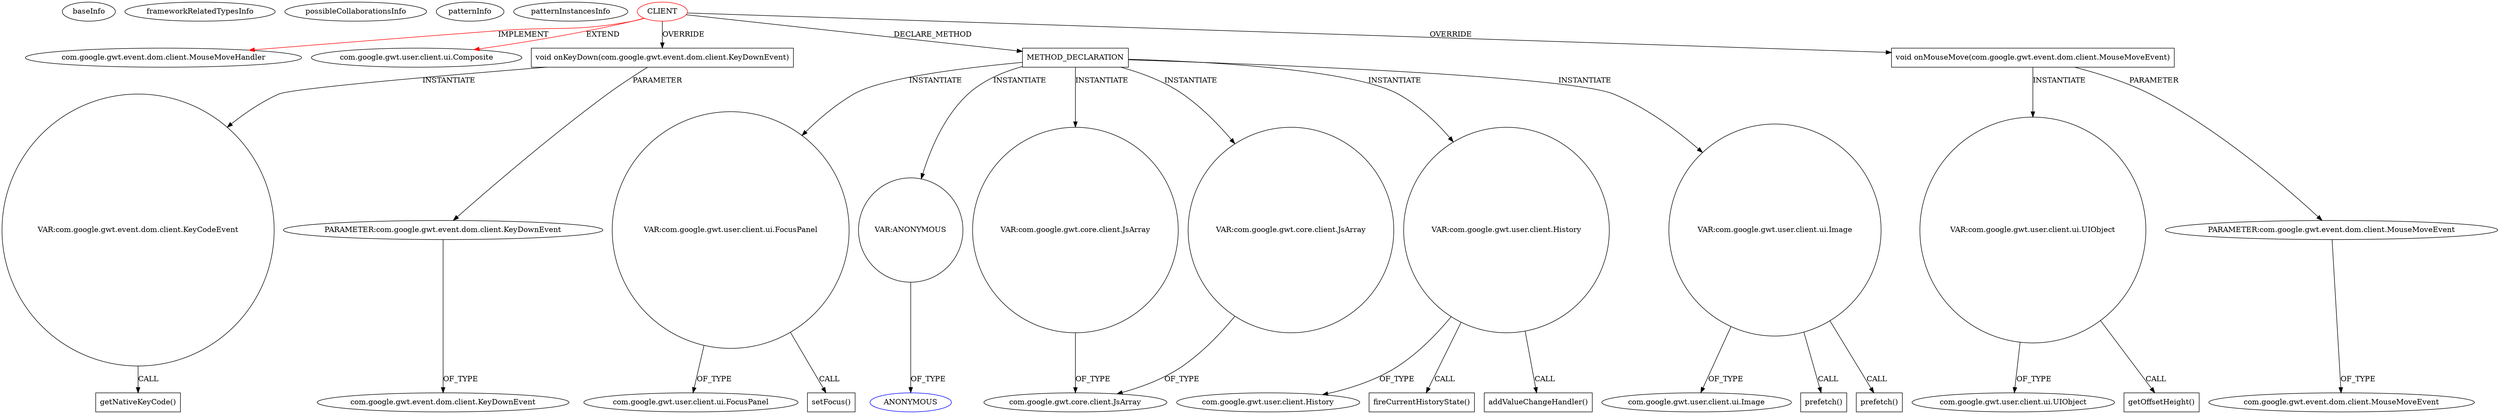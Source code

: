digraph {
baseInfo[graphId=498,category="pattern",isAnonymous=false,possibleRelation=false]
frameworkRelatedTypesInfo[0="com.google.gwt.event.dom.client.MouseMoveHandler",1="com.google.gwt.user.client.ui.Composite"]
possibleCollaborationsInfo[]
patternInfo[frequency=2.0,patternRootClient=0]
patternInstancesInfo[0="vlapan-PhotoBank~/vlapan-PhotoBank/PhotoBank-master/src/com/vlapan/gwt/photobank/client/ui/PhotoBrowserSimple.java~PhotoBrowserSimple~4605",1="vlapan-PhotoBank~/vlapan-PhotoBank/PhotoBank-master/src/com/vlapan/gwt/photobank/client/ui/PhotoBrowser.java~PhotoBrowser~4600"]
2[label="com.google.gwt.event.dom.client.MouseMoveHandler",vertexType="FRAMEWORK_INTERFACE_TYPE",isFrameworkType=false]
0[label="CLIENT",vertexType="ROOT_CLIENT_CLASS_DECLARATION",isFrameworkType=false,color=red]
1[label="com.google.gwt.user.client.ui.Composite",vertexType="FRAMEWORK_CLASS_TYPE",isFrameworkType=false]
15[label="void onKeyDown(com.google.gwt.event.dom.client.KeyDownEvent)",vertexType="OVERRIDING_METHOD_DECLARATION",isFrameworkType=false,shape=box]
36[label="METHOD_DECLARATION",vertexType="CLIENT_METHOD_DECLARATION",isFrameworkType=false,shape=box]
37[label="VAR:com.google.gwt.user.client.ui.FocusPanel",vertexType="VARIABLE_EXPRESION",isFrameworkType=false,shape=circle]
44[label="VAR:ANONYMOUS",vertexType="VARIABLE_EXPRESION",isFrameworkType=false,shape=circle]
45[label="ANONYMOUS",vertexType="REFERENCE_ANONYMOUS_DECLARATION",isFrameworkType=false,color=blue]
55[label="VAR:com.google.gwt.core.client.JsArray",vertexType="VARIABLE_EXPRESION",isFrameworkType=false,shape=circle]
50[label="VAR:com.google.gwt.core.client.JsArray",vertexType="VARIABLE_EXPRESION",isFrameworkType=false,shape=circle]
18[label="VAR:com.google.gwt.event.dom.client.KeyCodeEvent",vertexType="VARIABLE_EXPRESION",isFrameworkType=false,shape=circle]
52[label="com.google.gwt.core.client.JsArray",vertexType="FRAMEWORK_CLASS_TYPE",isFrameworkType=false]
16[label="PARAMETER:com.google.gwt.event.dom.client.KeyDownEvent",vertexType="PARAMETER_DECLARATION",isFrameworkType=false]
17[label="com.google.gwt.event.dom.client.KeyDownEvent",vertexType="FRAMEWORK_CLASS_TYPE",isFrameworkType=false]
39[label="com.google.gwt.user.client.ui.FocusPanel",vertexType="FRAMEWORK_CLASS_TYPE",isFrameworkType=false]
38[label="setFocus()",vertexType="INSIDE_CALL",isFrameworkType=false,shape=box]
40[label="VAR:com.google.gwt.user.client.History",vertexType="VARIABLE_EXPRESION",isFrameworkType=false,shape=circle]
42[label="com.google.gwt.user.client.History",vertexType="FRAMEWORK_CLASS_TYPE",isFrameworkType=false]
59[label="fireCurrentHistoryState()",vertexType="INSIDE_CALL",isFrameworkType=false,shape=box]
41[label="addValueChangeHandler()",vertexType="INSIDE_CALL",isFrameworkType=false,shape=box]
4[label="void onMouseMove(com.google.gwt.event.dom.client.MouseMoveEvent)",vertexType="OVERRIDING_METHOD_DECLARATION",isFrameworkType=false,shape=box]
12[label="VAR:com.google.gwt.user.client.ui.UIObject",vertexType="VARIABLE_EXPRESION",isFrameworkType=false,shape=circle]
14[label="com.google.gwt.user.client.ui.UIObject",vertexType="FRAMEWORK_CLASS_TYPE",isFrameworkType=false]
5[label="PARAMETER:com.google.gwt.event.dom.client.MouseMoveEvent",vertexType="PARAMETER_DECLARATION",isFrameworkType=false]
6[label="com.google.gwt.event.dom.client.MouseMoveEvent",vertexType="FRAMEWORK_CLASS_TYPE",isFrameworkType=false]
13[label="getOffsetHeight()",vertexType="INSIDE_CALL",isFrameworkType=false,shape=box]
47[label="VAR:com.google.gwt.user.client.ui.Image",vertexType="VARIABLE_EXPRESION",isFrameworkType=false,shape=circle]
49[label="com.google.gwt.user.client.ui.Image",vertexType="FRAMEWORK_CLASS_TYPE",isFrameworkType=false]
54[label="prefetch()",vertexType="INSIDE_CALL",isFrameworkType=false,shape=box]
48[label="prefetch()",vertexType="INSIDE_CALL",isFrameworkType=false,shape=box]
19[label="getNativeKeyCode()",vertexType="INSIDE_CALL",isFrameworkType=false,shape=box]
40->59[label="CALL"]
47->49[label="OF_TYPE"]
18->19[label="CALL"]
36->44[label="INSTANTIATE"]
47->54[label="CALL"]
37->38[label="CALL"]
40->42[label="OF_TYPE"]
0->2[label="IMPLEMENT",color=red]
15->18[label="INSTANTIATE"]
44->45[label="OF_TYPE"]
36->37[label="INSTANTIATE"]
47->48[label="CALL"]
0->4[label="OVERRIDE"]
50->52[label="OF_TYPE"]
12->13[label="CALL"]
5->6[label="OF_TYPE"]
40->41[label="CALL"]
16->17[label="OF_TYPE"]
0->36[label="DECLARE_METHOD"]
36->55[label="INSTANTIATE"]
4->12[label="INSTANTIATE"]
4->5[label="PARAMETER"]
0->1[label="EXTEND",color=red]
36->50[label="INSTANTIATE"]
37->39[label="OF_TYPE"]
12->14[label="OF_TYPE"]
15->16[label="PARAMETER"]
0->15[label="OVERRIDE"]
36->40[label="INSTANTIATE"]
55->52[label="OF_TYPE"]
36->47[label="INSTANTIATE"]
}
